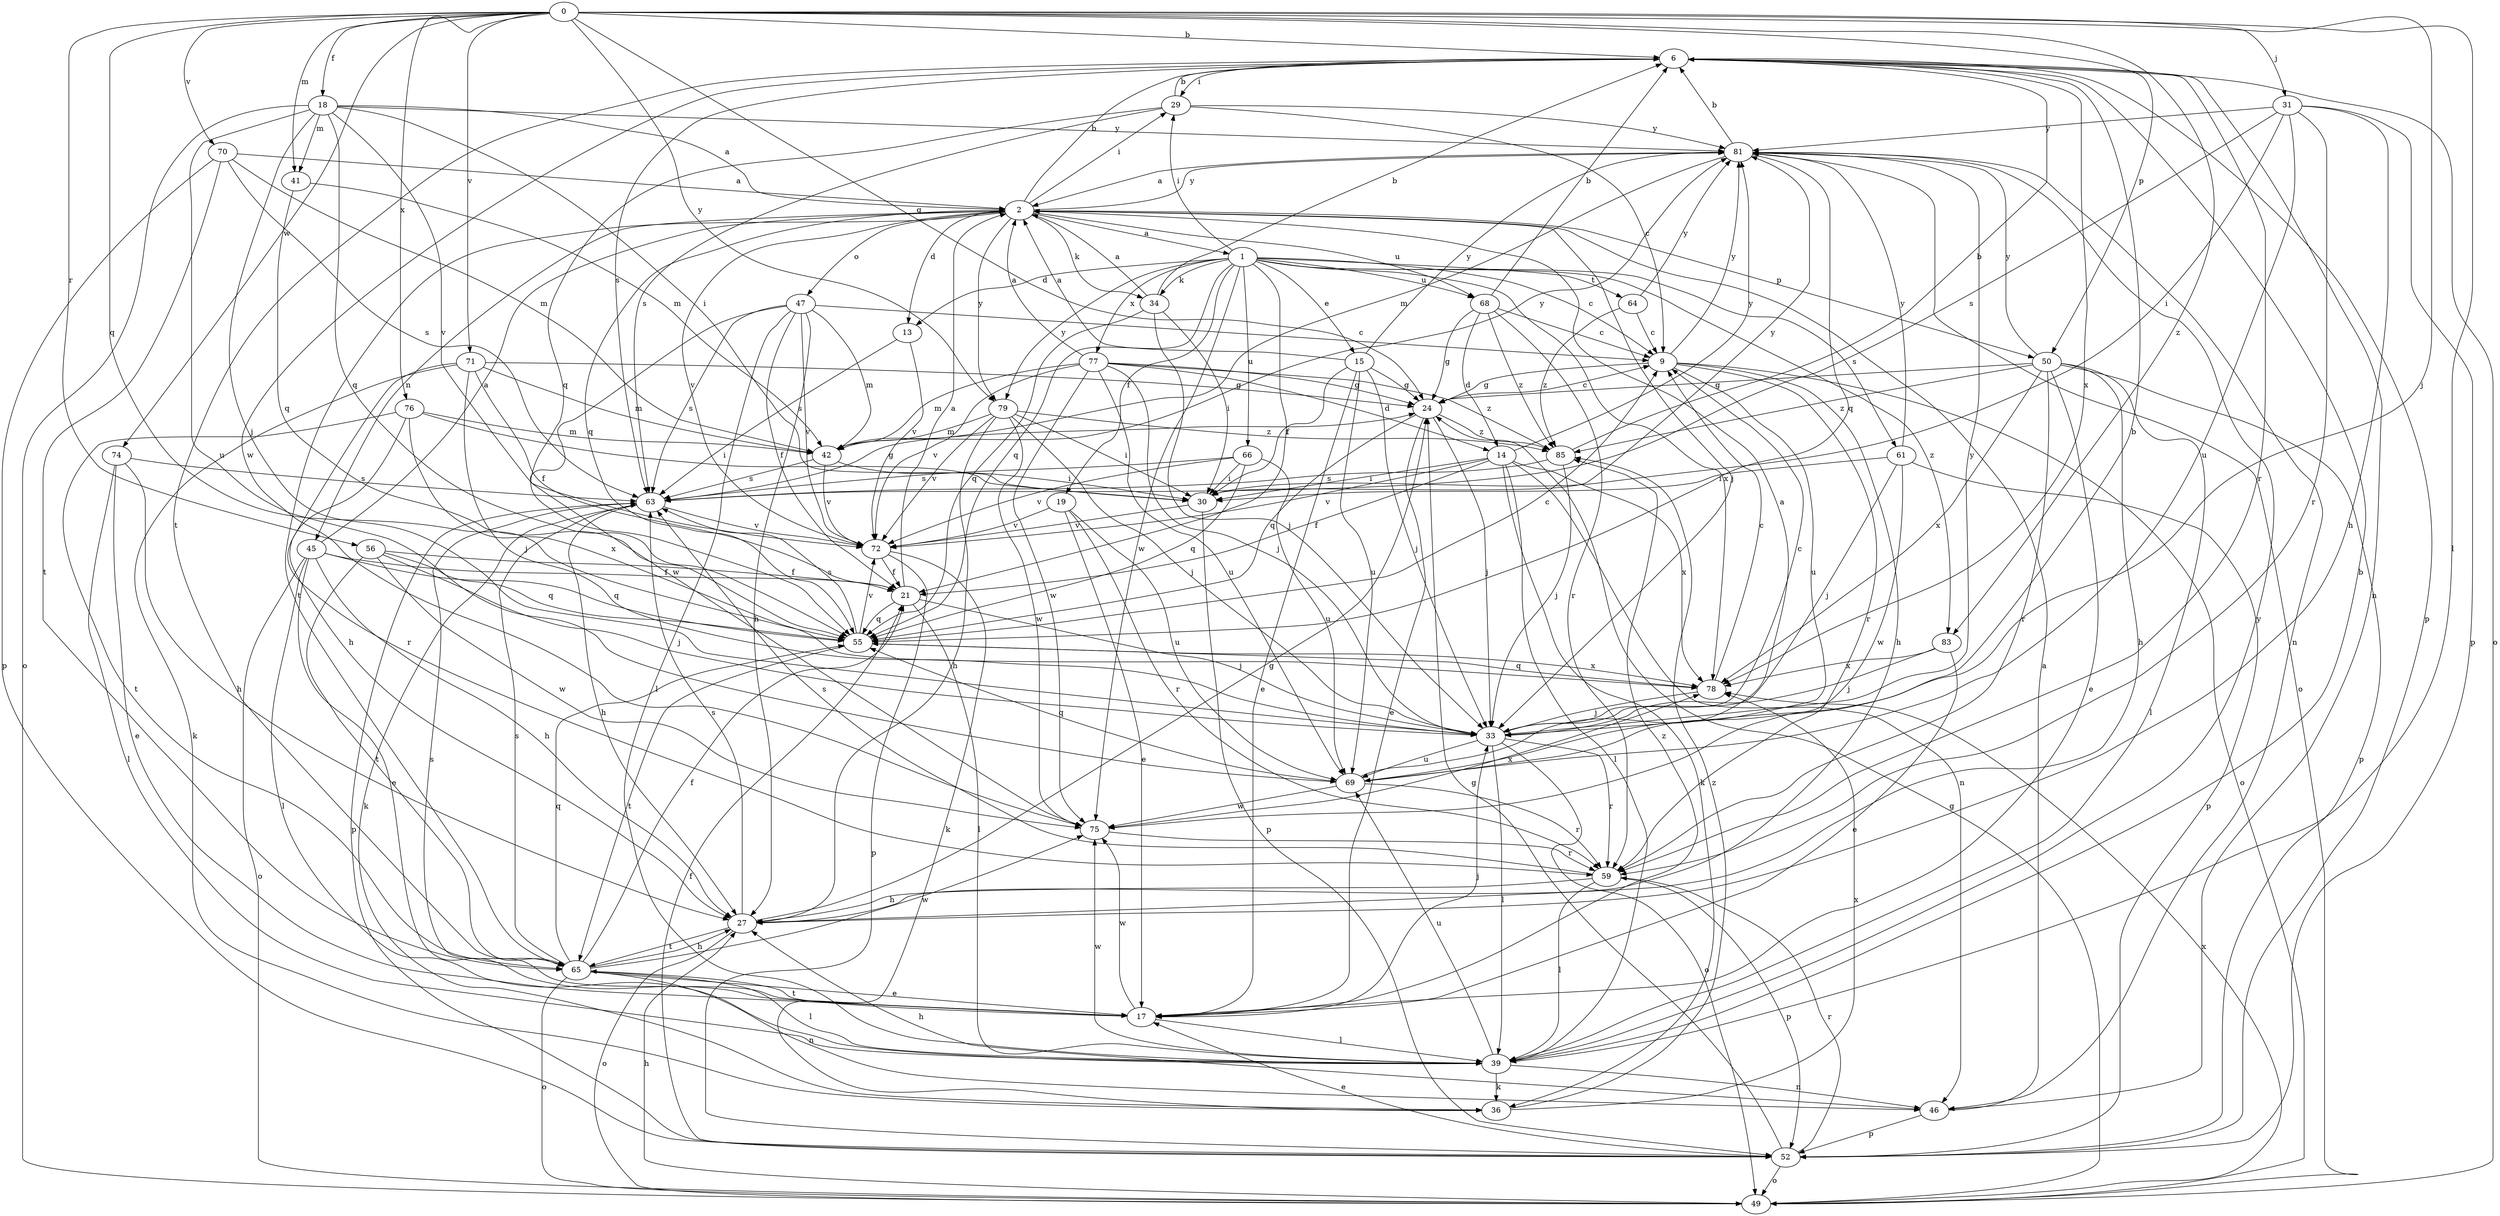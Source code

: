 strict digraph  {
0;
1;
2;
6;
9;
13;
14;
15;
17;
18;
19;
21;
24;
27;
29;
30;
31;
33;
34;
36;
39;
41;
42;
45;
46;
47;
49;
50;
52;
55;
56;
59;
61;
63;
64;
65;
66;
68;
69;
70;
71;
72;
74;
75;
76;
77;
78;
79;
81;
83;
85;
0 -> 6  [label=b];
0 -> 18  [label=f];
0 -> 24  [label=g];
0 -> 31  [label=j];
0 -> 33  [label=j];
0 -> 39  [label=l];
0 -> 41  [label=m];
0 -> 50  [label=p];
0 -> 55  [label=q];
0 -> 56  [label=r];
0 -> 70  [label=v];
0 -> 71  [label=v];
0 -> 74  [label=w];
0 -> 76  [label=x];
0 -> 79  [label=y];
0 -> 83  [label=z];
1 -> 9  [label=c];
1 -> 13  [label=d];
1 -> 15  [label=e];
1 -> 19  [label=f];
1 -> 21  [label=f];
1 -> 29  [label=i];
1 -> 34  [label=k];
1 -> 55  [label=q];
1 -> 61  [label=s];
1 -> 64  [label=t];
1 -> 66  [label=u];
1 -> 68  [label=u];
1 -> 75  [label=w];
1 -> 77  [label=x];
1 -> 78  [label=x];
1 -> 79  [label=y];
1 -> 83  [label=z];
2 -> 1  [label=a];
2 -> 6  [label=b];
2 -> 13  [label=d];
2 -> 29  [label=i];
2 -> 33  [label=j];
2 -> 34  [label=k];
2 -> 45  [label=n];
2 -> 47  [label=o];
2 -> 50  [label=p];
2 -> 55  [label=q];
2 -> 65  [label=t];
2 -> 68  [label=u];
2 -> 72  [label=v];
2 -> 79  [label=y];
2 -> 81  [label=y];
6 -> 29  [label=i];
6 -> 46  [label=n];
6 -> 49  [label=o];
6 -> 52  [label=p];
6 -> 59  [label=r];
6 -> 63  [label=s];
6 -> 65  [label=t];
6 -> 75  [label=w];
6 -> 78  [label=x];
9 -> 24  [label=g];
9 -> 27  [label=h];
9 -> 49  [label=o];
9 -> 59  [label=r];
9 -> 69  [label=u];
9 -> 81  [label=y];
13 -> 63  [label=s];
13 -> 72  [label=v];
14 -> 21  [label=f];
14 -> 30  [label=i];
14 -> 36  [label=k];
14 -> 39  [label=l];
14 -> 46  [label=n];
14 -> 72  [label=v];
14 -> 78  [label=x];
14 -> 81  [label=y];
15 -> 2  [label=a];
15 -> 17  [label=e];
15 -> 24  [label=g];
15 -> 30  [label=i];
15 -> 33  [label=j];
15 -> 69  [label=u];
15 -> 81  [label=y];
17 -> 33  [label=j];
17 -> 39  [label=l];
17 -> 63  [label=s];
17 -> 65  [label=t];
17 -> 75  [label=w];
17 -> 85  [label=z];
18 -> 2  [label=a];
18 -> 30  [label=i];
18 -> 33  [label=j];
18 -> 41  [label=m];
18 -> 49  [label=o];
18 -> 55  [label=q];
18 -> 69  [label=u];
18 -> 72  [label=v];
18 -> 81  [label=y];
19 -> 17  [label=e];
19 -> 59  [label=r];
19 -> 69  [label=u];
19 -> 72  [label=v];
21 -> 2  [label=a];
21 -> 33  [label=j];
21 -> 39  [label=l];
21 -> 55  [label=q];
24 -> 9  [label=c];
24 -> 17  [label=e];
24 -> 33  [label=j];
24 -> 55  [label=q];
24 -> 85  [label=z];
27 -> 24  [label=g];
27 -> 49  [label=o];
27 -> 63  [label=s];
27 -> 65  [label=t];
29 -> 6  [label=b];
29 -> 9  [label=c];
29 -> 55  [label=q];
29 -> 63  [label=s];
29 -> 81  [label=y];
30 -> 52  [label=p];
30 -> 72  [label=v];
30 -> 81  [label=y];
31 -> 27  [label=h];
31 -> 30  [label=i];
31 -> 52  [label=p];
31 -> 59  [label=r];
31 -> 63  [label=s];
31 -> 69  [label=u];
31 -> 81  [label=y];
33 -> 9  [label=c];
33 -> 39  [label=l];
33 -> 49  [label=o];
33 -> 59  [label=r];
33 -> 69  [label=u];
33 -> 81  [label=y];
34 -> 2  [label=a];
34 -> 6  [label=b];
34 -> 30  [label=i];
34 -> 33  [label=j];
34 -> 55  [label=q];
36 -> 78  [label=x];
36 -> 85  [label=z];
39 -> 6  [label=b];
39 -> 36  [label=k];
39 -> 46  [label=n];
39 -> 69  [label=u];
39 -> 75  [label=w];
39 -> 81  [label=y];
41 -> 42  [label=m];
41 -> 55  [label=q];
42 -> 30  [label=i];
42 -> 63  [label=s];
42 -> 72  [label=v];
42 -> 81  [label=y];
45 -> 2  [label=a];
45 -> 17  [label=e];
45 -> 21  [label=f];
45 -> 27  [label=h];
45 -> 39  [label=l];
45 -> 49  [label=o];
45 -> 55  [label=q];
46 -> 2  [label=a];
46 -> 27  [label=h];
46 -> 52  [label=p];
47 -> 9  [label=c];
47 -> 21  [label=f];
47 -> 27  [label=h];
47 -> 39  [label=l];
47 -> 42  [label=m];
47 -> 63  [label=s];
47 -> 72  [label=v];
47 -> 75  [label=w];
49 -> 24  [label=g];
49 -> 27  [label=h];
49 -> 78  [label=x];
50 -> 17  [label=e];
50 -> 24  [label=g];
50 -> 27  [label=h];
50 -> 39  [label=l];
50 -> 52  [label=p];
50 -> 59  [label=r];
50 -> 78  [label=x];
50 -> 81  [label=y];
50 -> 85  [label=z];
52 -> 17  [label=e];
52 -> 21  [label=f];
52 -> 24  [label=g];
52 -> 49  [label=o];
52 -> 59  [label=r];
55 -> 9  [label=c];
55 -> 63  [label=s];
55 -> 65  [label=t];
55 -> 72  [label=v];
55 -> 78  [label=x];
56 -> 21  [label=f];
56 -> 33  [label=j];
56 -> 55  [label=q];
56 -> 65  [label=t];
56 -> 75  [label=w];
59 -> 27  [label=h];
59 -> 39  [label=l];
59 -> 52  [label=p];
59 -> 63  [label=s];
61 -> 30  [label=i];
61 -> 33  [label=j];
61 -> 52  [label=p];
61 -> 75  [label=w];
61 -> 81  [label=y];
63 -> 24  [label=g];
63 -> 27  [label=h];
63 -> 36  [label=k];
63 -> 52  [label=p];
63 -> 72  [label=v];
64 -> 9  [label=c];
64 -> 81  [label=y];
64 -> 85  [label=z];
65 -> 17  [label=e];
65 -> 21  [label=f];
65 -> 27  [label=h];
65 -> 39  [label=l];
65 -> 46  [label=n];
65 -> 49  [label=o];
65 -> 55  [label=q];
65 -> 63  [label=s];
65 -> 75  [label=w];
66 -> 30  [label=i];
66 -> 55  [label=q];
66 -> 63  [label=s];
66 -> 69  [label=u];
66 -> 72  [label=v];
68 -> 6  [label=b];
68 -> 9  [label=c];
68 -> 14  [label=d];
68 -> 24  [label=g];
68 -> 59  [label=r];
68 -> 85  [label=z];
69 -> 2  [label=a];
69 -> 6  [label=b];
69 -> 55  [label=q];
69 -> 59  [label=r];
69 -> 75  [label=w];
70 -> 2  [label=a];
70 -> 42  [label=m];
70 -> 52  [label=p];
70 -> 63  [label=s];
70 -> 65  [label=t];
71 -> 21  [label=f];
71 -> 24  [label=g];
71 -> 27  [label=h];
71 -> 33  [label=j];
71 -> 36  [label=k];
71 -> 42  [label=m];
72 -> 21  [label=f];
72 -> 36  [label=k];
72 -> 52  [label=p];
74 -> 17  [label=e];
74 -> 27  [label=h];
74 -> 39  [label=l];
74 -> 63  [label=s];
75 -> 59  [label=r];
75 -> 78  [label=x];
76 -> 30  [label=i];
76 -> 42  [label=m];
76 -> 59  [label=r];
76 -> 65  [label=t];
76 -> 78  [label=x];
77 -> 2  [label=a];
77 -> 14  [label=d];
77 -> 24  [label=g];
77 -> 33  [label=j];
77 -> 42  [label=m];
77 -> 69  [label=u];
77 -> 72  [label=v];
77 -> 75  [label=w];
77 -> 85  [label=z];
78 -> 9  [label=c];
78 -> 33  [label=j];
78 -> 55  [label=q];
79 -> 27  [label=h];
79 -> 30  [label=i];
79 -> 33  [label=j];
79 -> 42  [label=m];
79 -> 72  [label=v];
79 -> 75  [label=w];
79 -> 85  [label=z];
81 -> 2  [label=a];
81 -> 6  [label=b];
81 -> 42  [label=m];
81 -> 46  [label=n];
81 -> 49  [label=o];
81 -> 55  [label=q];
83 -> 17  [label=e];
83 -> 33  [label=j];
83 -> 78  [label=x];
85 -> 6  [label=b];
85 -> 33  [label=j];
85 -> 63  [label=s];
}
